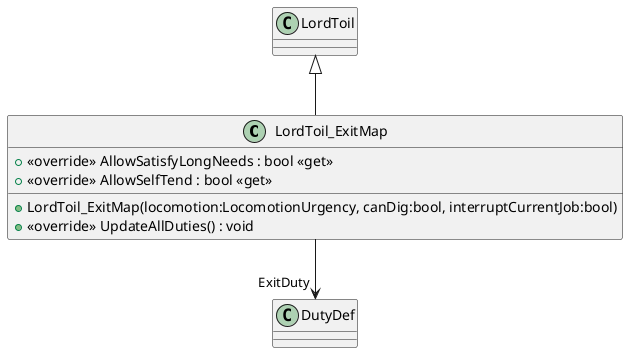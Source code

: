 @startuml
class LordToil_ExitMap {
    + <<override>> AllowSatisfyLongNeeds : bool <<get>>
    + <<override>> AllowSelfTend : bool <<get>>
    + LordToil_ExitMap(locomotion:LocomotionUrgency, canDig:bool, interruptCurrentJob:bool)
    + <<override>> UpdateAllDuties() : void
}
LordToil <|-- LordToil_ExitMap
LordToil_ExitMap --> "ExitDuty" DutyDef
@enduml

